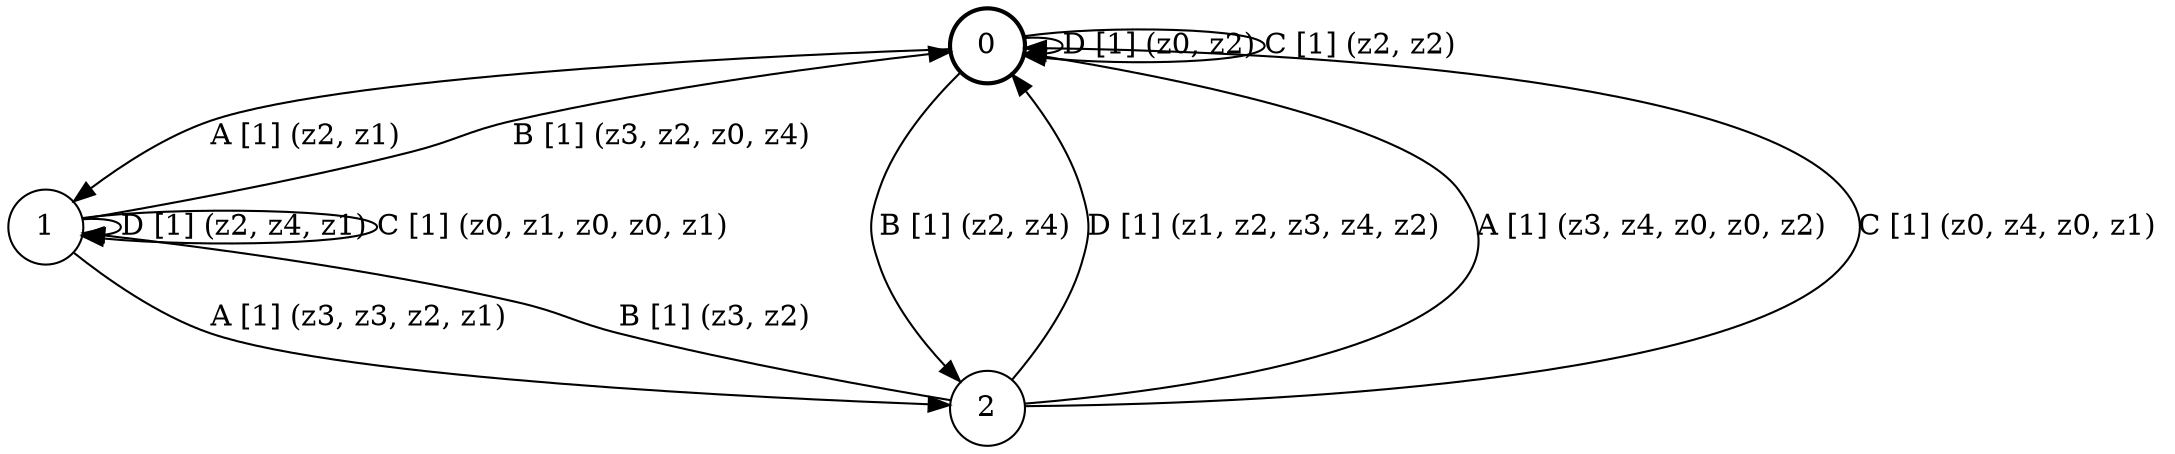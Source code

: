 # generated file, don't try to modify
# command: dot -Tpng <filename> > tree.png
digraph Automaton {
    node [shape = circle];
    0 [style = "bold"];
    0 -> 0 [label = "D [1] (z0, z2) "];
    0 -> 1 [label = "A [1] (z2, z1) "];
    0 -> 2 [label = "B [1] (z2, z4) "];
    0 -> 0 [label = "C [1] (z2, z2) "];
    1 -> 1 [label = "D [1] (z2, z4, z1) "];
    1 -> 2 [label = "A [1] (z3, z3, z2, z1) "];
    1 -> 0 [label = "B [1] (z3, z2, z0, z4) "];
    1 -> 1 [label = "C [1] (z0, z1, z0, z0, z1) "];
    2 -> 0 [label = "D [1] (z1, z2, z3, z4, z2) "];
    2 -> 0 [label = "A [1] (z3, z4, z0, z0, z2) "];
    2 -> 1 [label = "B [1] (z3, z2) "];
    2 -> 0 [label = "C [1] (z0, z4, z0, z1) "];
}
